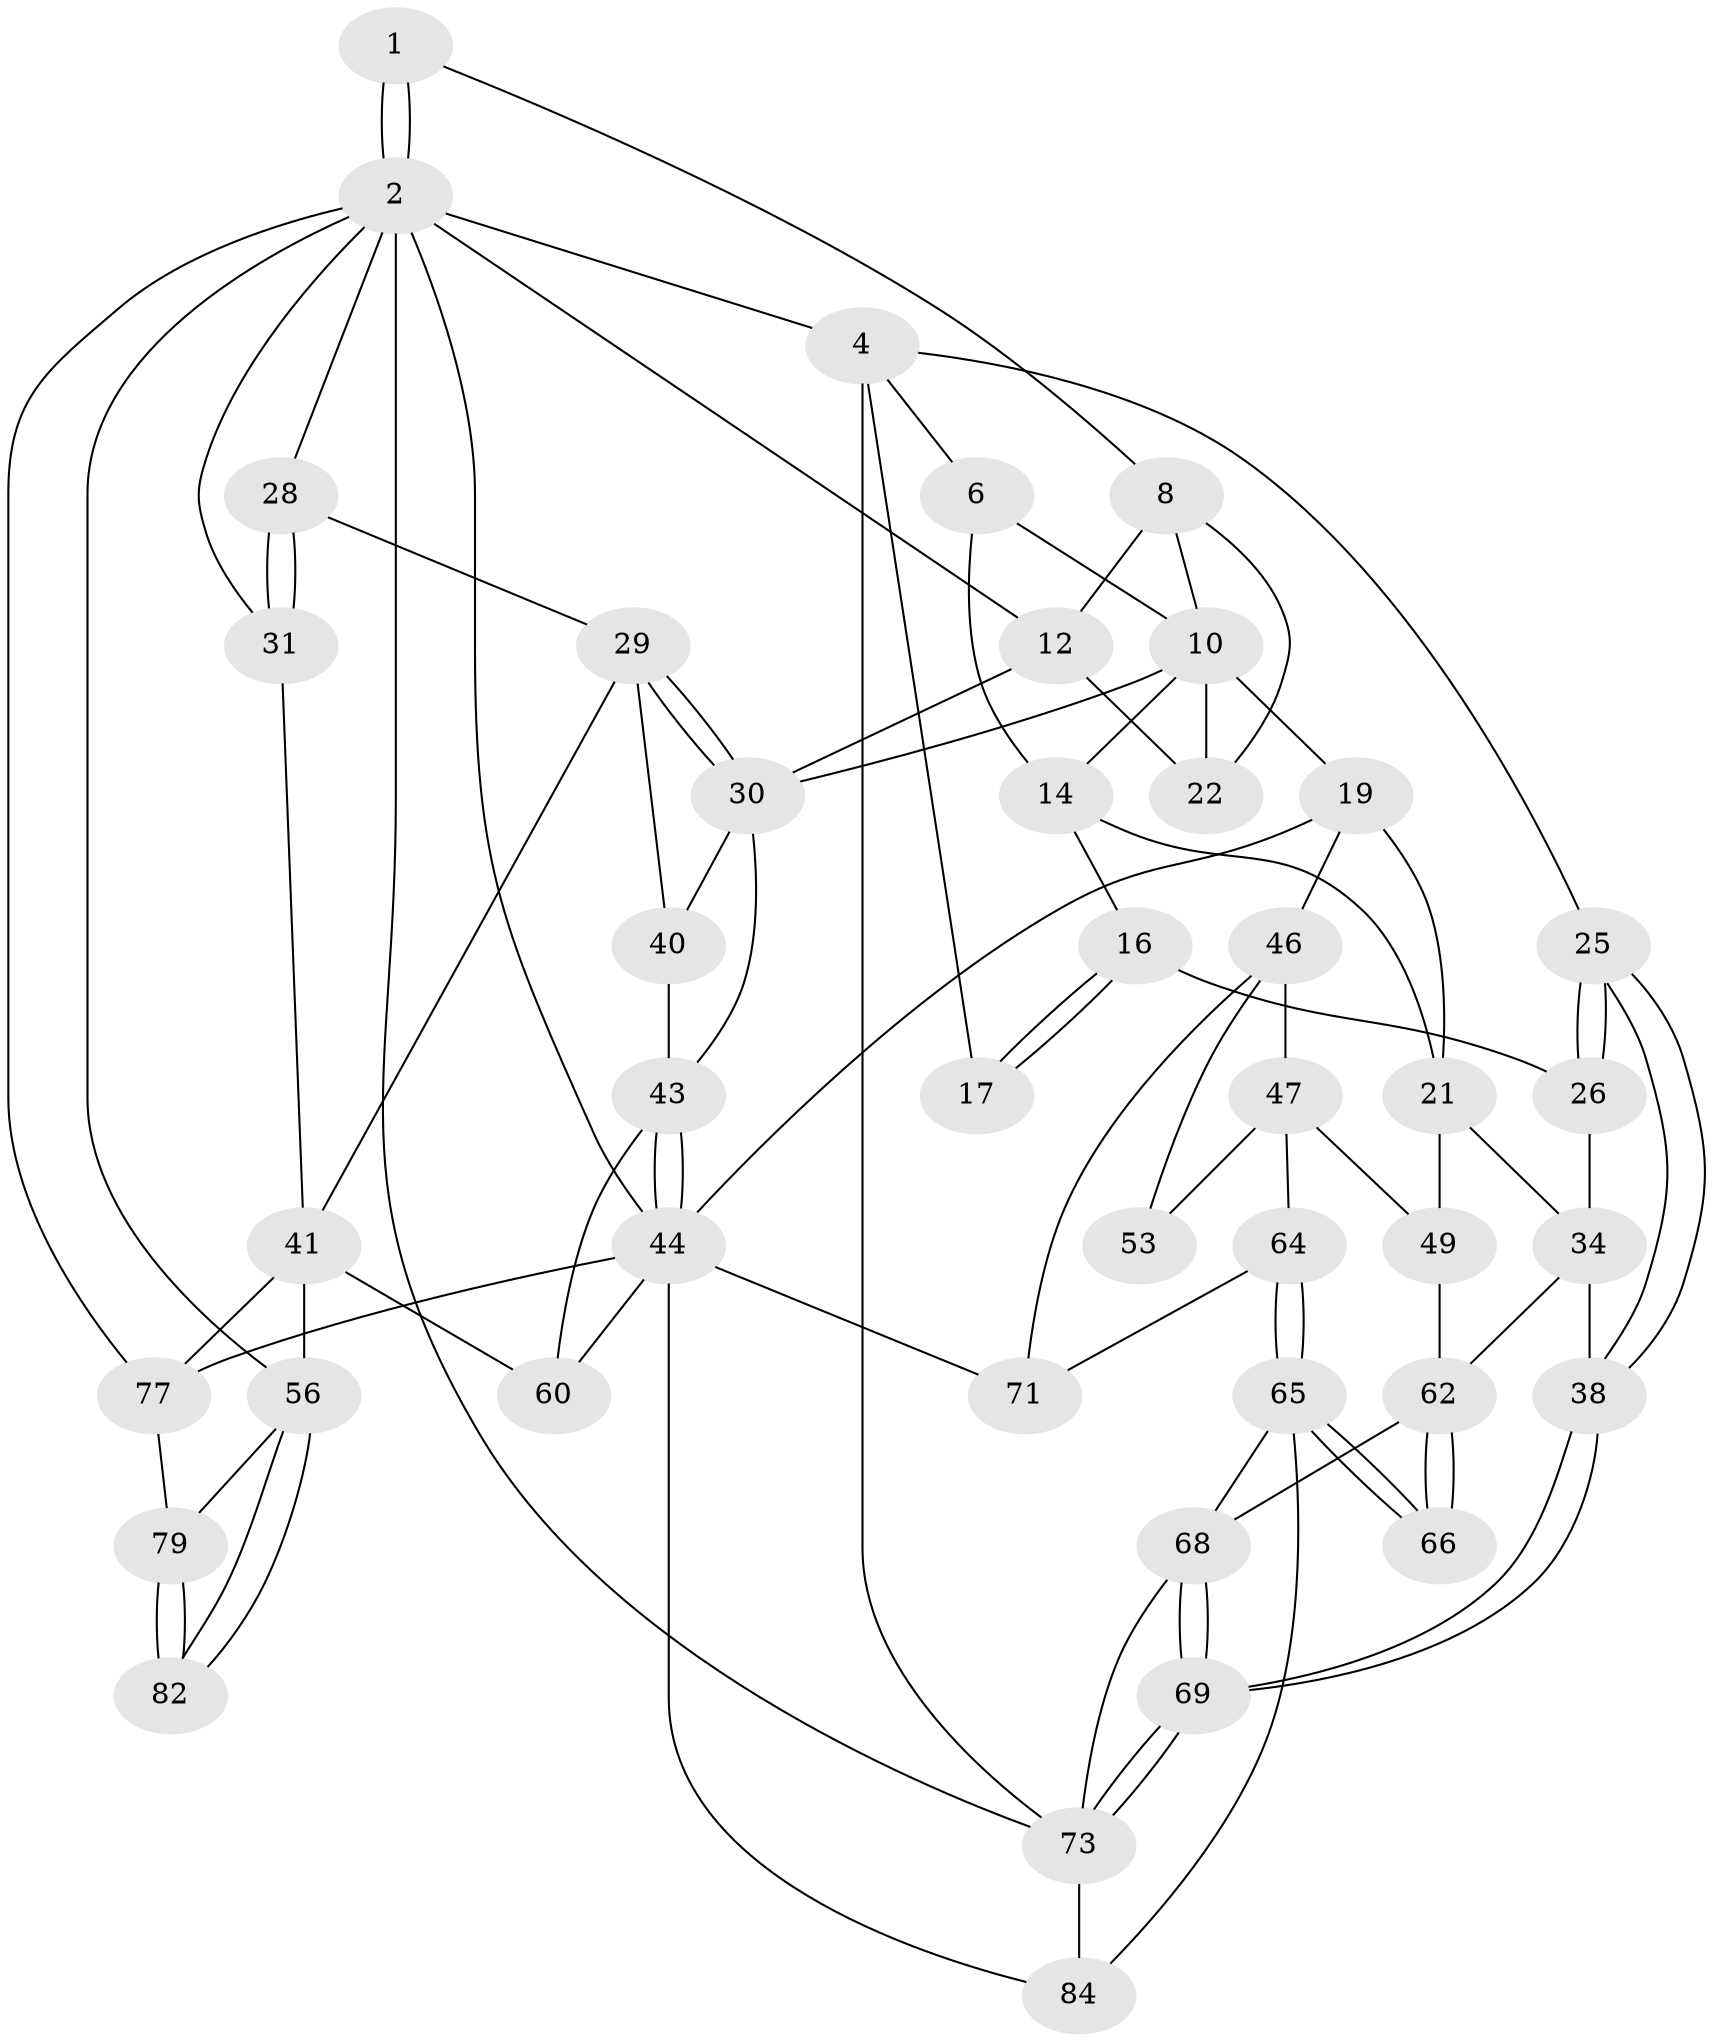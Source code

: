 // original degree distribution, {3: 0.03488372093023256, 5: 0.5, 6: 0.23255813953488372, 4: 0.23255813953488372}
// Generated by graph-tools (version 1.1) at 2025/27/03/15/25 16:27:58]
// undirected, 43 vertices, 95 edges
graph export_dot {
graph [start="1"]
  node [color=gray90,style=filled];
  1 [pos="+0.9116075003221771+0"];
  2 [pos="+1+0",super="+11+3"];
  4 [pos="+0+0",super="+5"];
  6 [pos="+0.3166068908717892+0",super="+7"];
  8 [pos="+0.7929691511112087+0",super="+9"];
  10 [pos="+0.6140811540200056+0.08577955256183863",super="+13"];
  12 [pos="+0.8720821123021288+0.17181141062671507",super="+24"];
  14 [pos="+0.3234183718183377+0",super="+15"];
  16 [pos="+0.1914520432053483+0.18357958151224074"];
  17 [pos="+0.06915041039383758+0.11648296420811498"];
  19 [pos="+0.4381657447803488+0.3155261411587466",super="+20+45"];
  21 [pos="+0.36959510846275523+0.3341643414541579",super="+32"];
  22 [pos="+0.6801248437396344+0.17127166212974965"];
  25 [pos="+0+0.19943512023904778"];
  26 [pos="+0.03871672488316932+0.21222361291041636",super="+27"];
  28 [pos="+0.9179625788010654+0.2311949930347637"];
  29 [pos="+0.9326326588683621+0.32362803169393406",super="+39"];
  30 [pos="+0.7734313575534723+0.27866492364129064",super="+36"];
  31 [pos="+1+0"];
  34 [pos="+0.06201075159951272+0.45493278065188386",super="+35"];
  38 [pos="+0+0.4944741532796043"];
  40 [pos="+0.9036840068350623+0.4331514724941757"];
  41 [pos="+1+0.45697963481325504",super="+58+42"];
  43 [pos="+0.6967428858091365+0.5173481998287166",super="+51"];
  44 [pos="+0.6164825920712753+0.5698733601826091",super="+70"];
  46 [pos="+0.4031077369163788+0.42827276846391943",super="+50"];
  47 [pos="+0.37581565833667624+0.4977454810877023",super="+48"];
  49 [pos="+0.30359696622427734+0.5822561809960329",super="+61"];
  53 [pos="+0.3936513438560706+0.5476255601941543"];
  56 [pos="+1+1",super="+57"];
  60 [pos="+0.7979393586749246+0.6511568197729374"];
  62 [pos="+0.240823367609892+0.6040906295468643",super="+63"];
  64 [pos="+0.37265932552561354+0.7052416549412295"];
  65 [pos="+0.3601502201290544+0.7196802568167117",super="+75"];
  66 [pos="+0.21007034163157917+0.6927873367911493"];
  68 [pos="+0.15247315144041154+0.7249809023878714",super="+76"];
  69 [pos="+0+0.670362297878636"];
  71 [pos="+0.4004150959787374+0.6978137715008853"];
  73 [pos="+0+1",super="+86"];
  77 [pos="+0.7490021656312338+0.8250320787874014",super="+81"];
  79 [pos="+0.9018697406618587+0.7699463951140523",super="+80"];
  82 [pos="+0.9147072767019411+0.8666129726036517"];
  84 [pos="+0.4814855334208054+1"];
  1 -- 2;
  1 -- 2;
  1 -- 8;
  2 -- 12;
  2 -- 28;
  2 -- 4;
  2 -- 56;
  2 -- 73;
  2 -- 77;
  2 -- 31;
  2 -- 44;
  4 -- 25;
  4 -- 73;
  4 -- 17;
  4 -- 6;
  6 -- 14;
  6 -- 10;
  8 -- 12;
  8 -- 10;
  8 -- 22;
  10 -- 19;
  10 -- 22;
  10 -- 14;
  10 -- 30;
  12 -- 22;
  12 -- 30;
  14 -- 16;
  14 -- 21;
  16 -- 17;
  16 -- 17;
  16 -- 26;
  19 -- 21;
  19 -- 46 [weight=2];
  19 -- 44;
  21 -- 49 [weight=2];
  21 -- 34;
  25 -- 26;
  25 -- 26;
  25 -- 38;
  25 -- 38;
  26 -- 34;
  28 -- 29;
  28 -- 31;
  28 -- 31;
  29 -- 30;
  29 -- 30;
  29 -- 40;
  29 -- 41;
  30 -- 40;
  30 -- 43;
  31 -- 41;
  34 -- 38;
  34 -- 62;
  38 -- 69;
  38 -- 69;
  40 -- 43;
  41 -- 60;
  41 -- 77;
  41 -- 56 [weight=2];
  43 -- 44;
  43 -- 44;
  43 -- 60;
  44 -- 84;
  44 -- 71;
  44 -- 77;
  44 -- 60;
  46 -- 47;
  46 -- 53;
  46 -- 71;
  47 -- 53 [weight=2];
  47 -- 64;
  47 -- 49;
  49 -- 62;
  56 -- 82;
  56 -- 82;
  56 -- 79;
  62 -- 66 [weight=2];
  62 -- 66;
  62 -- 68;
  64 -- 65;
  64 -- 65;
  64 -- 71;
  65 -- 66;
  65 -- 66;
  65 -- 68;
  65 -- 84;
  68 -- 69;
  68 -- 69;
  68 -- 73;
  69 -- 73;
  69 -- 73;
  73 -- 84;
  77 -- 79;
  79 -- 82 [weight=2];
  79 -- 82;
}
